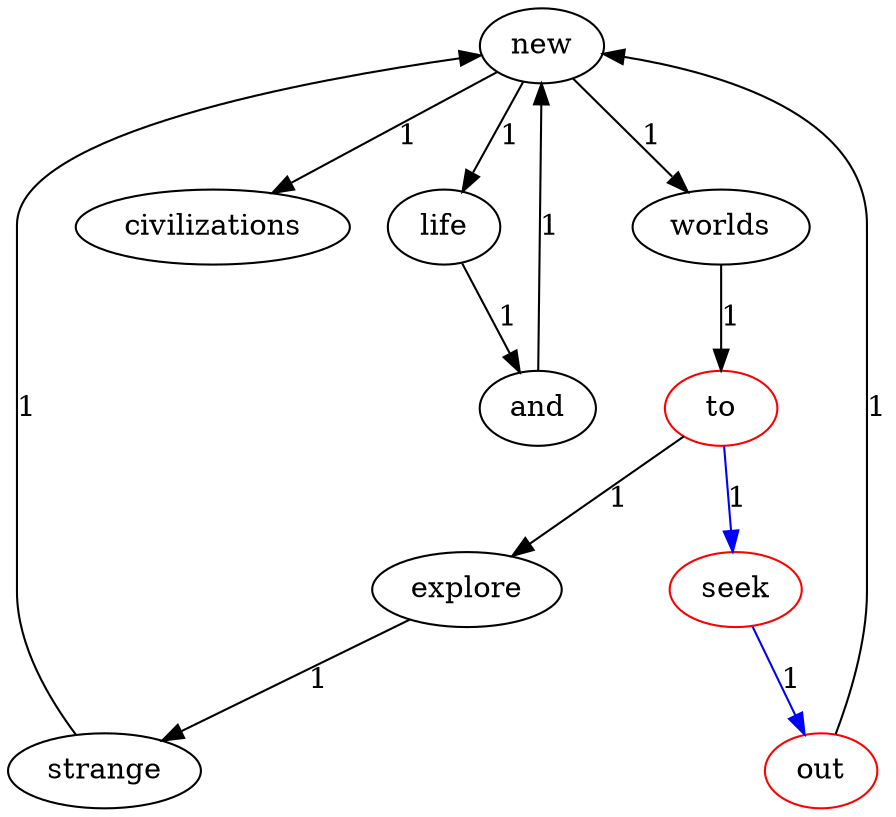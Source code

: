 digraph G{
new;
worlds;
explore;
and;
to [color=red];
civilizations;
seek [color=red];
life;
strange;
out [color=red];
new->worlds[label=1];
new->civilizations[label=1];
new->life[label=1];
worlds->to[label=1];
explore->strange[label=1];
and->new[label=1];
to->explore[label=1];
to->seek[label=1, color=blue];
seek->out[label=1, color=blue];
strange->new[label=1];
life->and[label=1];
out->new[label=1];
}
